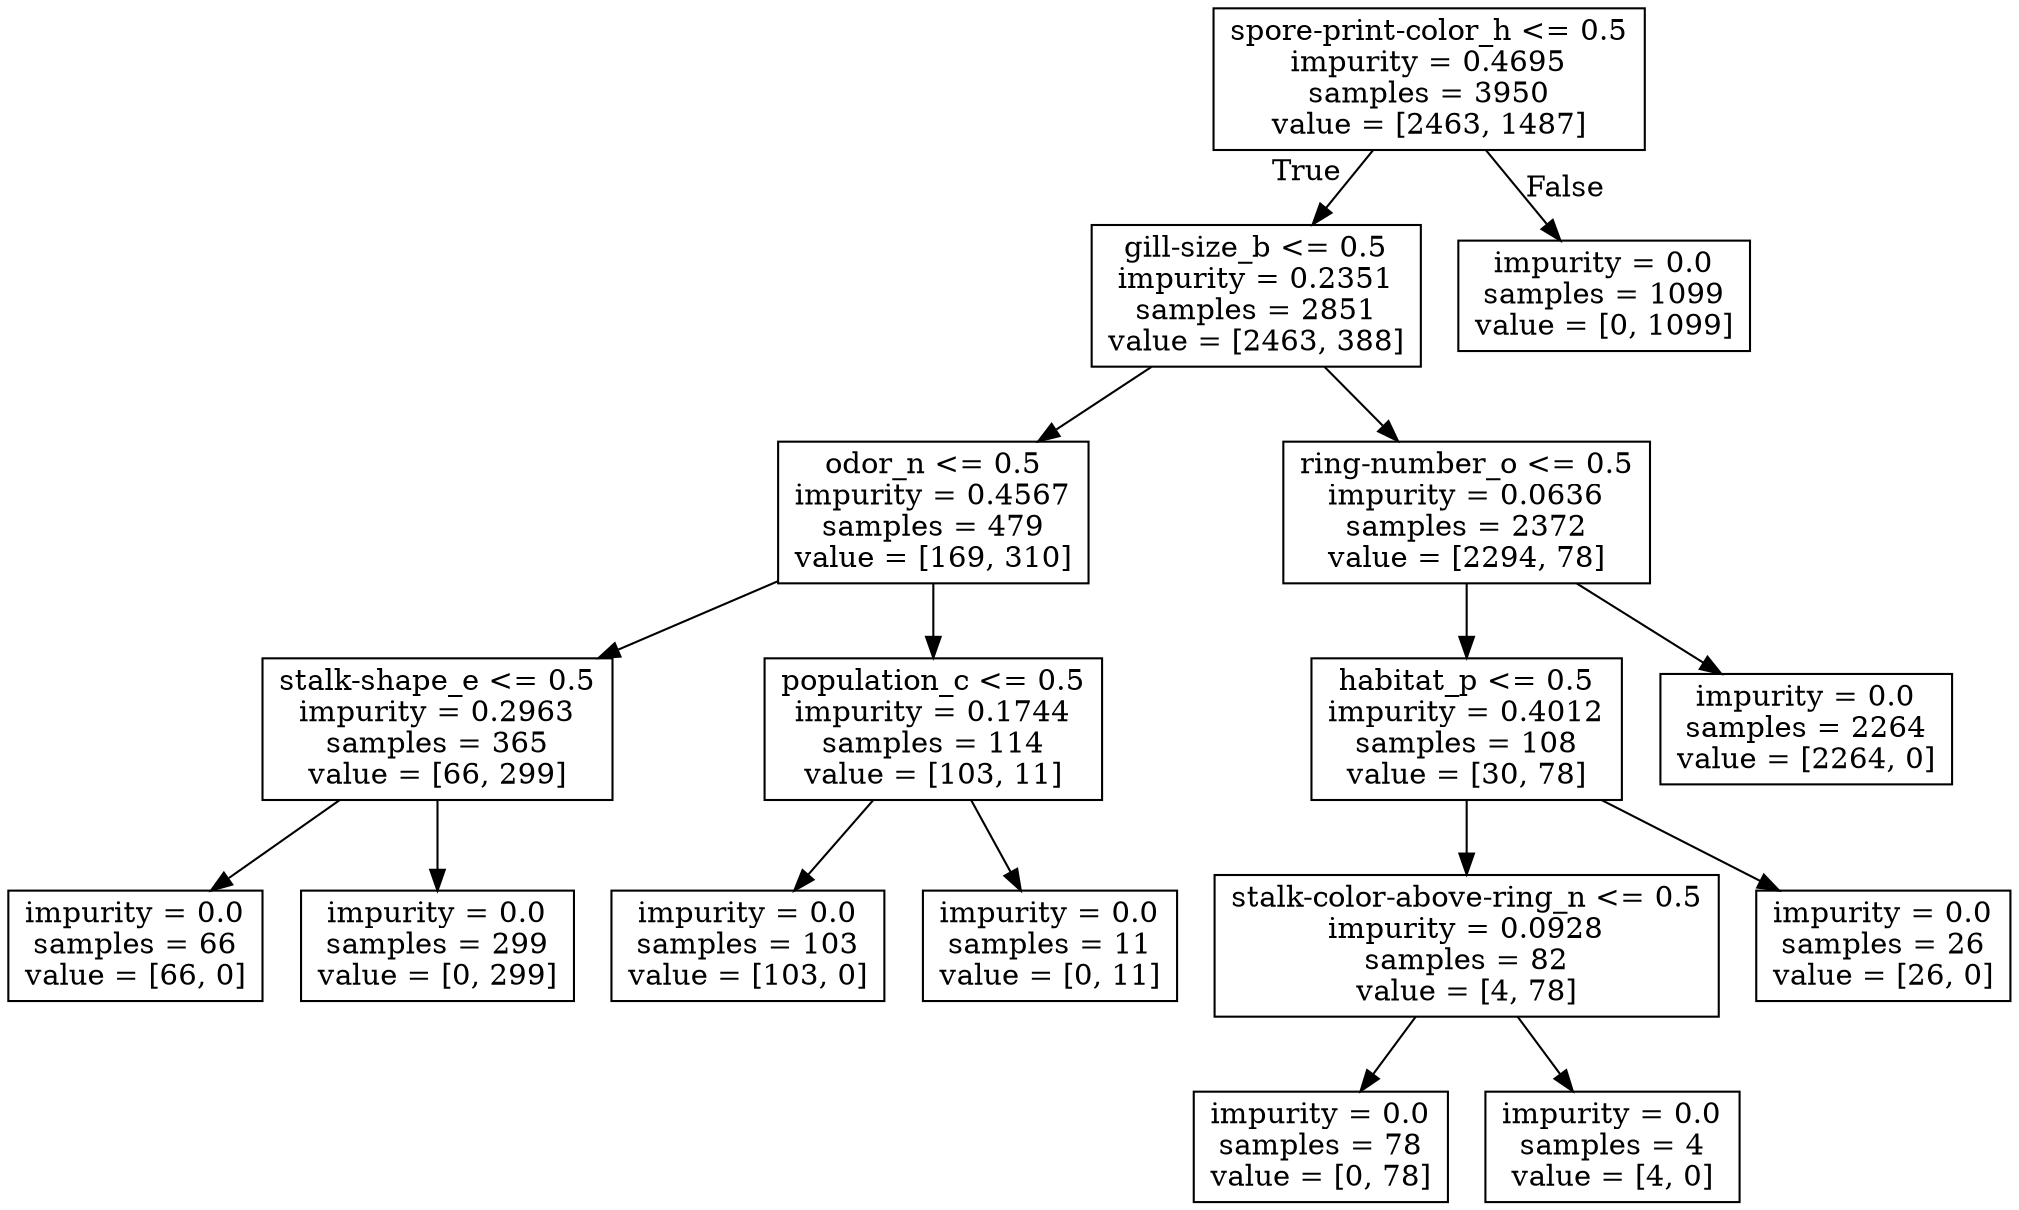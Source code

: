 digraph Tree {
node [shape=box] ;
0 [label="spore-print-color_h <= 0.5\nimpurity = 0.4695\nsamples = 3950\nvalue = [2463, 1487]"] ;
1 [label="gill-size_b <= 0.5\nimpurity = 0.2351\nsamples = 2851\nvalue = [2463, 388]"] ;
0 -> 1 [labeldistance=2.5, labelangle=45, headlabel="True"] ;
2 [label="odor_n <= 0.5\nimpurity = 0.4567\nsamples = 479\nvalue = [169, 310]"] ;
1 -> 2 ;
3 [label="stalk-shape_e <= 0.5\nimpurity = 0.2963\nsamples = 365\nvalue = [66, 299]"] ;
2 -> 3 ;
4 [label="impurity = 0.0\nsamples = 66\nvalue = [66, 0]"] ;
3 -> 4 ;
5 [label="impurity = 0.0\nsamples = 299\nvalue = [0, 299]"] ;
3 -> 5 ;
6 [label="population_c <= 0.5\nimpurity = 0.1744\nsamples = 114\nvalue = [103, 11]"] ;
2 -> 6 ;
7 [label="impurity = 0.0\nsamples = 103\nvalue = [103, 0]"] ;
6 -> 7 ;
8 [label="impurity = 0.0\nsamples = 11\nvalue = [0, 11]"] ;
6 -> 8 ;
9 [label="ring-number_o <= 0.5\nimpurity = 0.0636\nsamples = 2372\nvalue = [2294, 78]"] ;
1 -> 9 ;
10 [label="habitat_p <= 0.5\nimpurity = 0.4012\nsamples = 108\nvalue = [30, 78]"] ;
9 -> 10 ;
11 [label="stalk-color-above-ring_n <= 0.5\nimpurity = 0.0928\nsamples = 82\nvalue = [4, 78]"] ;
10 -> 11 ;
12 [label="impurity = 0.0\nsamples = 78\nvalue = [0, 78]"] ;
11 -> 12 ;
13 [label="impurity = 0.0\nsamples = 4\nvalue = [4, 0]"] ;
11 -> 13 ;
14 [label="impurity = 0.0\nsamples = 26\nvalue = [26, 0]"] ;
10 -> 14 ;
15 [label="impurity = 0.0\nsamples = 2264\nvalue = [2264, 0]"] ;
9 -> 15 ;
16 [label="impurity = 0.0\nsamples = 1099\nvalue = [0, 1099]"] ;
0 -> 16 [labeldistance=2.5, labelangle=-45, headlabel="False"] ;
}